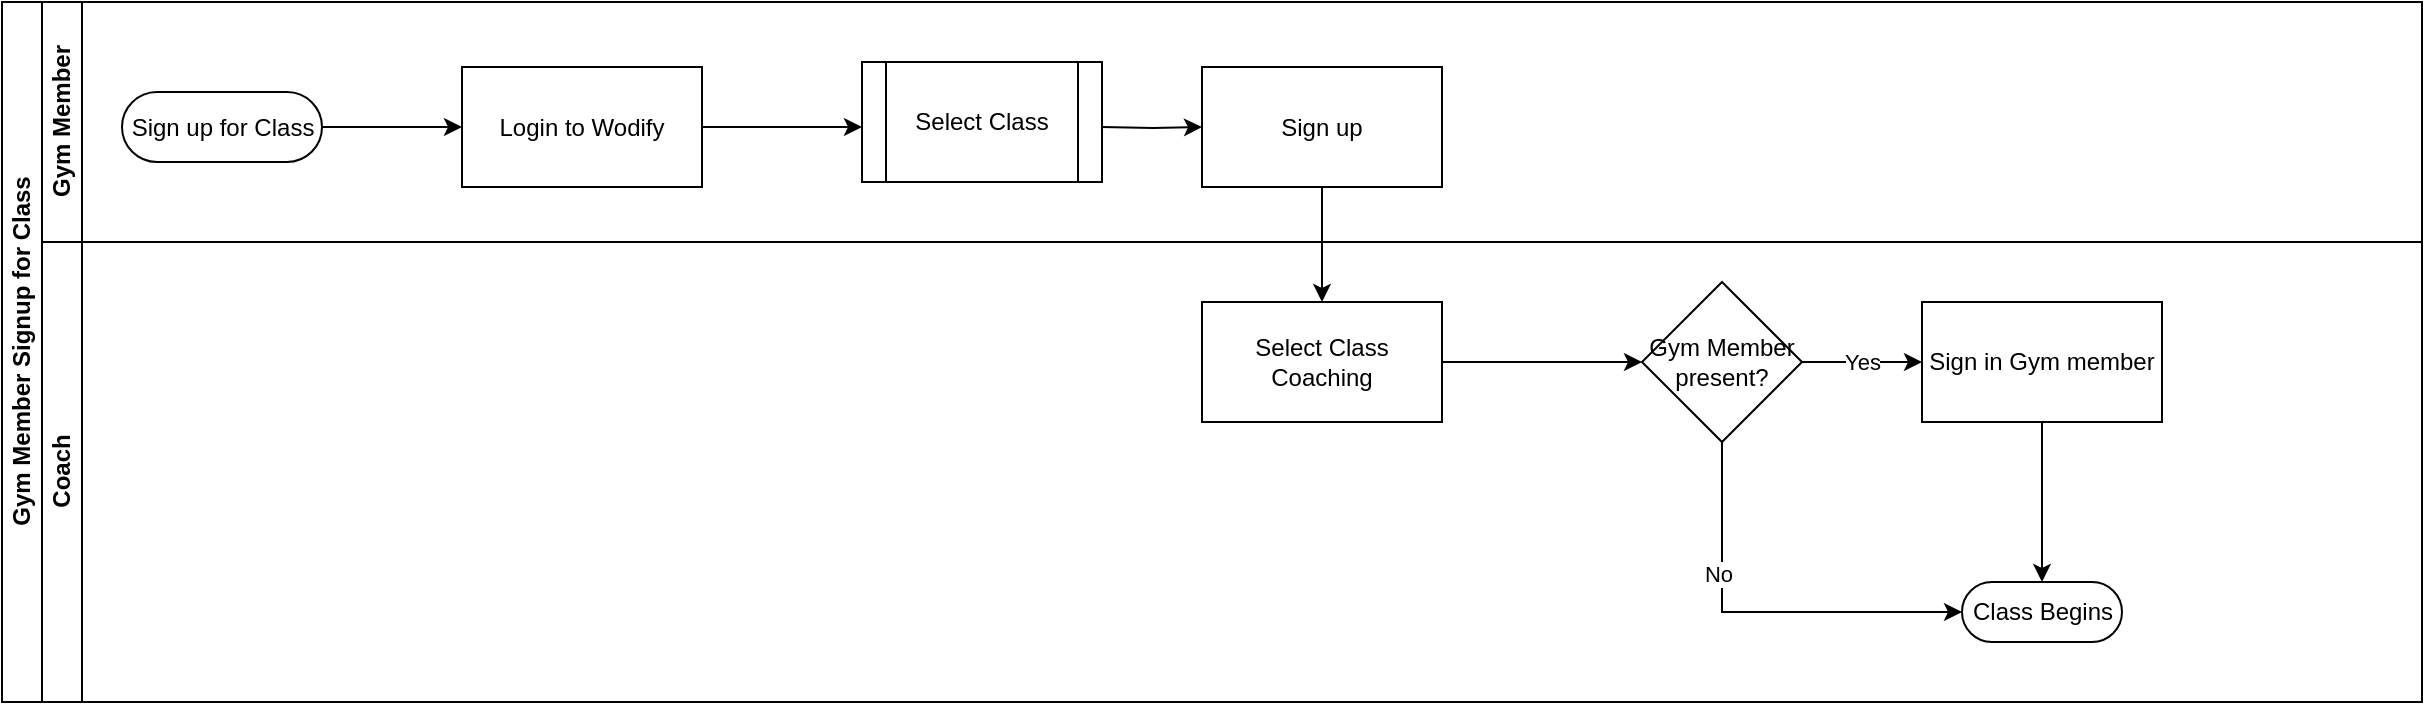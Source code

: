 <mxfile version="16.1.0" type="github">
  <diagram id="prtHgNgQTEPvFCAcTncT" name="Page-1">
    <mxGraphModel dx="1017" dy="561" grid="1" gridSize="10" guides="1" tooltips="1" connect="1" arrows="1" fold="1" page="1" pageScale="1" pageWidth="827" pageHeight="1169" math="0" shadow="0">
      <root>
        <mxCell id="0" />
        <mxCell id="1" parent="0" />
        <mxCell id="dNxyNK7c78bLwvsdeMH5-19" value="Gym Member Signup for Class" style="swimlane;html=1;childLayout=stackLayout;resizeParent=1;resizeParentMax=0;horizontal=0;startSize=20;horizontalStack=0;" parent="1" vertex="1">
          <mxGeometry x="120" y="120" width="1210" height="350" as="geometry" />
        </mxCell>
        <mxCell id="dNxyNK7c78bLwvsdeMH5-20" value="Gym Member" style="swimlane;html=1;startSize=20;horizontal=0;" parent="dNxyNK7c78bLwvsdeMH5-19" vertex="1">
          <mxGeometry x="20" width="1190" height="120" as="geometry" />
        </mxCell>
        <mxCell id="S295N-My2tErDRJMjQ0c-3" value="" style="edgeStyle=orthogonalEdgeStyle;rounded=0;orthogonalLoop=1;jettySize=auto;html=1;" edge="1" parent="dNxyNK7c78bLwvsdeMH5-20" source="S295N-My2tErDRJMjQ0c-1" target="S295N-My2tErDRJMjQ0c-2">
          <mxGeometry relative="1" as="geometry" />
        </mxCell>
        <mxCell id="S295N-My2tErDRJMjQ0c-1" value="Sign up for Class" style="html=1;dashed=0;whitespace=wrap;shape=mxgraph.dfd.start" vertex="1" parent="dNxyNK7c78bLwvsdeMH5-20">
          <mxGeometry x="40" y="45" width="100" height="35" as="geometry" />
        </mxCell>
        <mxCell id="S295N-My2tErDRJMjQ0c-5" value="" style="edgeStyle=orthogonalEdgeStyle;rounded=0;orthogonalLoop=1;jettySize=auto;html=1;" edge="1" parent="dNxyNK7c78bLwvsdeMH5-20" source="S295N-My2tErDRJMjQ0c-2">
          <mxGeometry relative="1" as="geometry">
            <mxPoint x="410" y="62.5" as="targetPoint" />
          </mxGeometry>
        </mxCell>
        <mxCell id="S295N-My2tErDRJMjQ0c-2" value="Login to Wodify" style="whiteSpace=wrap;html=1;dashed=0;" vertex="1" parent="dNxyNK7c78bLwvsdeMH5-20">
          <mxGeometry x="210" y="32.5" width="120" height="60" as="geometry" />
        </mxCell>
        <mxCell id="S295N-My2tErDRJMjQ0c-7" value="" style="edgeStyle=orthogonalEdgeStyle;rounded=0;orthogonalLoop=1;jettySize=auto;html=1;" edge="1" parent="dNxyNK7c78bLwvsdeMH5-20" target="S295N-My2tErDRJMjQ0c-9">
          <mxGeometry relative="1" as="geometry">
            <mxPoint x="530" y="62.5" as="sourcePoint" />
            <mxPoint x="610" y="62.5" as="targetPoint" />
          </mxGeometry>
        </mxCell>
        <mxCell id="S295N-My2tErDRJMjQ0c-8" value="Select Class" style="shape=process;whiteSpace=wrap;html=1;backgroundOutline=1;" vertex="1" parent="dNxyNK7c78bLwvsdeMH5-20">
          <mxGeometry x="410" y="30" width="120" height="60" as="geometry" />
        </mxCell>
        <mxCell id="S295N-My2tErDRJMjQ0c-9" value="Sign up" style="rounded=0;whiteSpace=wrap;html=1;" vertex="1" parent="dNxyNK7c78bLwvsdeMH5-20">
          <mxGeometry x="580" y="32.5" width="120" height="60" as="geometry" />
        </mxCell>
        <mxCell id="dNxyNK7c78bLwvsdeMH5-21" value="Coach" style="swimlane;html=1;startSize=20;horizontal=0;" parent="dNxyNK7c78bLwvsdeMH5-19" vertex="1">
          <mxGeometry x="20" y="120" width="1190" height="230" as="geometry" />
        </mxCell>
        <mxCell id="S295N-My2tErDRJMjQ0c-15" value="" style="edgeStyle=orthogonalEdgeStyle;rounded=0;orthogonalLoop=1;jettySize=auto;html=1;" edge="1" parent="dNxyNK7c78bLwvsdeMH5-21" source="S295N-My2tErDRJMjQ0c-13" target="S295N-My2tErDRJMjQ0c-14">
          <mxGeometry relative="1" as="geometry" />
        </mxCell>
        <mxCell id="S295N-My2tErDRJMjQ0c-13" value="Select Class Coaching" style="rounded=0;whiteSpace=wrap;html=1;" vertex="1" parent="dNxyNK7c78bLwvsdeMH5-21">
          <mxGeometry x="580" y="30" width="120" height="60" as="geometry" />
        </mxCell>
        <mxCell id="S295N-My2tErDRJMjQ0c-19" value="Yes" style="edgeStyle=orthogonalEdgeStyle;rounded=0;orthogonalLoop=1;jettySize=auto;html=1;" edge="1" parent="dNxyNK7c78bLwvsdeMH5-21" source="S295N-My2tErDRJMjQ0c-14" target="S295N-My2tErDRJMjQ0c-18">
          <mxGeometry relative="1" as="geometry" />
        </mxCell>
        <mxCell id="S295N-My2tErDRJMjQ0c-23" value="" style="edgeStyle=orthogonalEdgeStyle;rounded=0;orthogonalLoop=1;jettySize=auto;html=1;" edge="1" parent="dNxyNK7c78bLwvsdeMH5-21" source="S295N-My2tErDRJMjQ0c-14" target="S295N-My2tErDRJMjQ0c-22">
          <mxGeometry relative="1" as="geometry">
            <Array as="points">
              <mxPoint x="840" y="185" />
            </Array>
          </mxGeometry>
        </mxCell>
        <mxCell id="S295N-My2tErDRJMjQ0c-25" value="No" style="edgeLabel;html=1;align=center;verticalAlign=middle;resizable=0;points=[];" vertex="1" connectable="0" parent="S295N-My2tErDRJMjQ0c-23">
          <mxGeometry x="-0.356" y="-2" relative="1" as="geometry">
            <mxPoint as="offset" />
          </mxGeometry>
        </mxCell>
        <mxCell id="S295N-My2tErDRJMjQ0c-14" value="Gym Member present?" style="rhombus;whiteSpace=wrap;html=1;rounded=0;" vertex="1" parent="dNxyNK7c78bLwvsdeMH5-21">
          <mxGeometry x="800" y="20" width="80" height="80" as="geometry" />
        </mxCell>
        <mxCell id="S295N-My2tErDRJMjQ0c-24" value="" style="edgeStyle=orthogonalEdgeStyle;rounded=0;orthogonalLoop=1;jettySize=auto;html=1;" edge="1" parent="dNxyNK7c78bLwvsdeMH5-21" source="S295N-My2tErDRJMjQ0c-18" target="S295N-My2tErDRJMjQ0c-22">
          <mxGeometry relative="1" as="geometry" />
        </mxCell>
        <mxCell id="S295N-My2tErDRJMjQ0c-18" value="Sign in Gym member" style="whiteSpace=wrap;html=1;rounded=0;" vertex="1" parent="dNxyNK7c78bLwvsdeMH5-21">
          <mxGeometry x="940" y="30" width="120" height="60" as="geometry" />
        </mxCell>
        <mxCell id="S295N-My2tErDRJMjQ0c-22" value="Class Begins" style="html=1;dashed=0;whitespace=wrap;shape=mxgraph.dfd.start" vertex="1" parent="dNxyNK7c78bLwvsdeMH5-21">
          <mxGeometry x="960" y="170" width="80" height="30" as="geometry" />
        </mxCell>
        <mxCell id="S295N-My2tErDRJMjQ0c-11" value="" style="edgeStyle=orthogonalEdgeStyle;rounded=0;orthogonalLoop=1;jettySize=auto;html=1;" edge="1" parent="dNxyNK7c78bLwvsdeMH5-19" source="S295N-My2tErDRJMjQ0c-9">
          <mxGeometry relative="1" as="geometry">
            <mxPoint x="660" y="150" as="targetPoint" />
          </mxGeometry>
        </mxCell>
      </root>
    </mxGraphModel>
  </diagram>
</mxfile>
